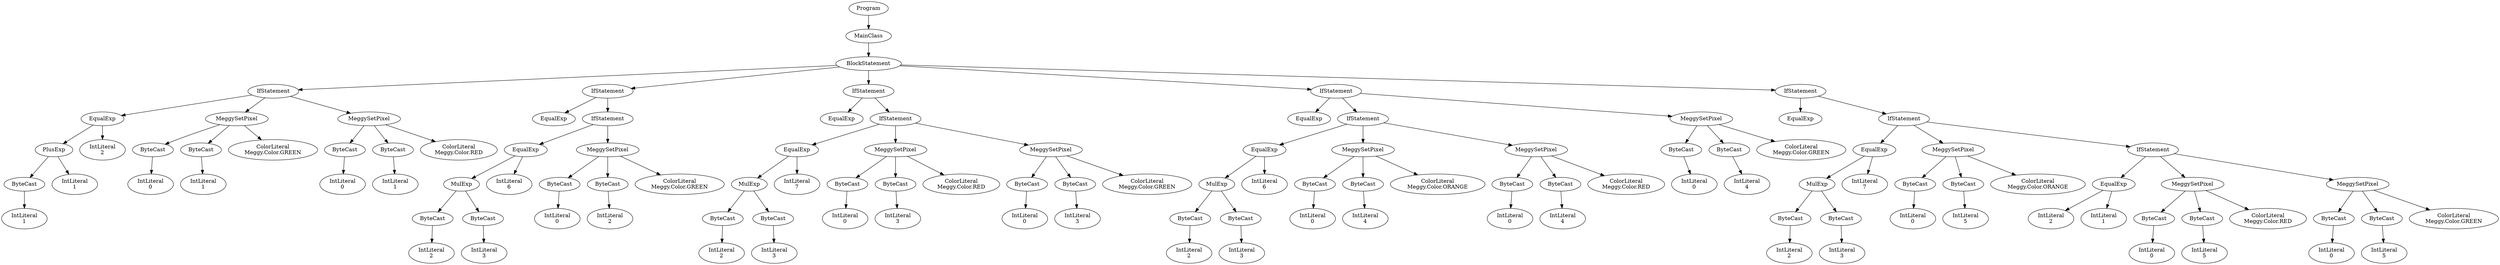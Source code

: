 digraph ASTGraph {
0 [ label="Program" ];
1 [ label="MainClass" ];
0 -> 1
2 [ label="BlockStatement" ];
1 -> 2
3 [ label="IfStatement" ];
2 -> 3
4 [ label="EqualExp" ];
3 -> 4
5 [ label="PlusExp" ];
4 -> 5
6 [ label="ByteCast" ];
5 -> 6
7 [ label="IntLiteral\n1" ];
6 -> 7
8 [ label="IntLiteral\n1" ];
5 -> 8
9 [ label="IntLiteral\n2" ];
4 -> 9
10 [ label="MeggySetPixel" ];
3 -> 10
11 [ label="ByteCast" ];
10 -> 11
12 [ label="IntLiteral\n0" ];
11 -> 12
13 [ label="ByteCast" ];
10 -> 13
14 [ label="IntLiteral\n1" ];
13 -> 14
15 [ label="ColorLiteral\nMeggy.Color.GREEN" ];
10 -> 15
16 [ label="MeggySetPixel" ];
3 -> 16
17 [ label="ByteCast" ];
16 -> 17
18 [ label="IntLiteral\n0" ];
17 -> 18
19 [ label="ByteCast" ];
16 -> 19
20 [ label="IntLiteral\n1" ];
19 -> 20
21 [ label="ColorLiteral\nMeggy.Color.RED" ];
16 -> 21
22 [ label="IfStatement" ];
2 -> 22
23 [ label="EqualExp" ];
22 -> 23
24 [ label="IfStatement" ];
22 -> 24
25 [ label="EqualExp" ];
24 -> 25
26 [ label="MulExp" ];
25 -> 26
27 [ label="ByteCast" ];
26 -> 27
28 [ label="IntLiteral\n2" ];
27 -> 28
29 [ label="ByteCast" ];
26 -> 29
30 [ label="IntLiteral\n3" ];
29 -> 30
31 [ label="IntLiteral\n6" ];
25 -> 31
32 [ label="MeggySetPixel" ];
24 -> 32
33 [ label="ByteCast" ];
32 -> 33
34 [ label="IntLiteral\n0" ];
33 -> 34
35 [ label="ByteCast" ];
32 -> 35
36 [ label="IntLiteral\n2" ];
35 -> 36
37 [ label="ColorLiteral\nMeggy.Color.GREEN" ];
32 -> 37
38 [ label="IfStatement" ];
2 -> 38
39 [ label="EqualExp" ];
38 -> 39
40 [ label="IfStatement" ];
38 -> 40
41 [ label="EqualExp" ];
40 -> 41
42 [ label="MulExp" ];
41 -> 42
43 [ label="ByteCast" ];
42 -> 43
44 [ label="IntLiteral\n2" ];
43 -> 44
45 [ label="ByteCast" ];
42 -> 45
46 [ label="IntLiteral\n3" ];
45 -> 46
47 [ label="IntLiteral\n7" ];
41 -> 47
48 [ label="MeggySetPixel" ];
40 -> 48
49 [ label="ByteCast" ];
48 -> 49
50 [ label="IntLiteral\n0" ];
49 -> 50
51 [ label="ByteCast" ];
48 -> 51
52 [ label="IntLiteral\n3" ];
51 -> 52
53 [ label="ColorLiteral\nMeggy.Color.RED" ];
48 -> 53
54 [ label="MeggySetPixel" ];
40 -> 54
55 [ label="ByteCast" ];
54 -> 55
56 [ label="IntLiteral\n0" ];
55 -> 56
57 [ label="ByteCast" ];
54 -> 57
58 [ label="IntLiteral\n3" ];
57 -> 58
59 [ label="ColorLiteral\nMeggy.Color.GREEN" ];
54 -> 59
60 [ label="IfStatement" ];
2 -> 60
61 [ label="EqualExp" ];
60 -> 61
62 [ label="IfStatement" ];
60 -> 62
63 [ label="EqualExp" ];
62 -> 63
64 [ label="MulExp" ];
63 -> 64
65 [ label="ByteCast" ];
64 -> 65
66 [ label="IntLiteral\n2" ];
65 -> 66
67 [ label="ByteCast" ];
64 -> 67
68 [ label="IntLiteral\n3" ];
67 -> 68
69 [ label="IntLiteral\n6" ];
63 -> 69
70 [ label="MeggySetPixel" ];
62 -> 70
71 [ label="ByteCast" ];
70 -> 71
72 [ label="IntLiteral\n0" ];
71 -> 72
73 [ label="ByteCast" ];
70 -> 73
74 [ label="IntLiteral\n4" ];
73 -> 74
75 [ label="ColorLiteral\nMeggy.Color.ORANGE" ];
70 -> 75
76 [ label="MeggySetPixel" ];
62 -> 76
77 [ label="ByteCast" ];
76 -> 77
78 [ label="IntLiteral\n0" ];
77 -> 78
79 [ label="ByteCast" ];
76 -> 79
80 [ label="IntLiteral\n4" ];
79 -> 80
81 [ label="ColorLiteral\nMeggy.Color.RED" ];
76 -> 81
82 [ label="MeggySetPixel" ];
60 -> 82
83 [ label="ByteCast" ];
82 -> 83
84 [ label="IntLiteral\n0" ];
83 -> 84
85 [ label="ByteCast" ];
82 -> 85
86 [ label="IntLiteral\n4" ];
85 -> 86
87 [ label="ColorLiteral\nMeggy.Color.GREEN" ];
82 -> 87
88 [ label="IfStatement" ];
2 -> 88
89 [ label="EqualExp" ];
88 -> 89
90 [ label="IfStatement" ];
88 -> 90
91 [ label="EqualExp" ];
90 -> 91
92 [ label="MulExp" ];
91 -> 92
93 [ label="ByteCast" ];
92 -> 93
94 [ label="IntLiteral\n2" ];
93 -> 94
95 [ label="ByteCast" ];
92 -> 95
96 [ label="IntLiteral\n3" ];
95 -> 96
97 [ label="IntLiteral\n7" ];
91 -> 97
98 [ label="MeggySetPixel" ];
90 -> 98
99 [ label="ByteCast" ];
98 -> 99
100 [ label="IntLiteral\n0" ];
99 -> 100
101 [ label="ByteCast" ];
98 -> 101
102 [ label="IntLiteral\n5" ];
101 -> 102
103 [ label="ColorLiteral\nMeggy.Color.ORANGE" ];
98 -> 103
104 [ label="IfStatement" ];
90 -> 104
105 [ label="EqualExp" ];
104 -> 105
106 [ label="IntLiteral\n2" ];
105 -> 106
107 [ label="IntLiteral\n1" ];
105 -> 107
108 [ label="MeggySetPixel" ];
104 -> 108
109 [ label="ByteCast" ];
108 -> 109
110 [ label="IntLiteral\n0" ];
109 -> 110
111 [ label="ByteCast" ];
108 -> 111
112 [ label="IntLiteral\n5" ];
111 -> 112
113 [ label="ColorLiteral\nMeggy.Color.RED" ];
108 -> 113
114 [ label="MeggySetPixel" ];
104 -> 114
115 [ label="ByteCast" ];
114 -> 115
116 [ label="IntLiteral\n0" ];
115 -> 116
117 [ label="ByteCast" ];
114 -> 117
118 [ label="IntLiteral\n5" ];
117 -> 118
119 [ label="ColorLiteral\nMeggy.Color.GREEN" ];
114 -> 119
}
